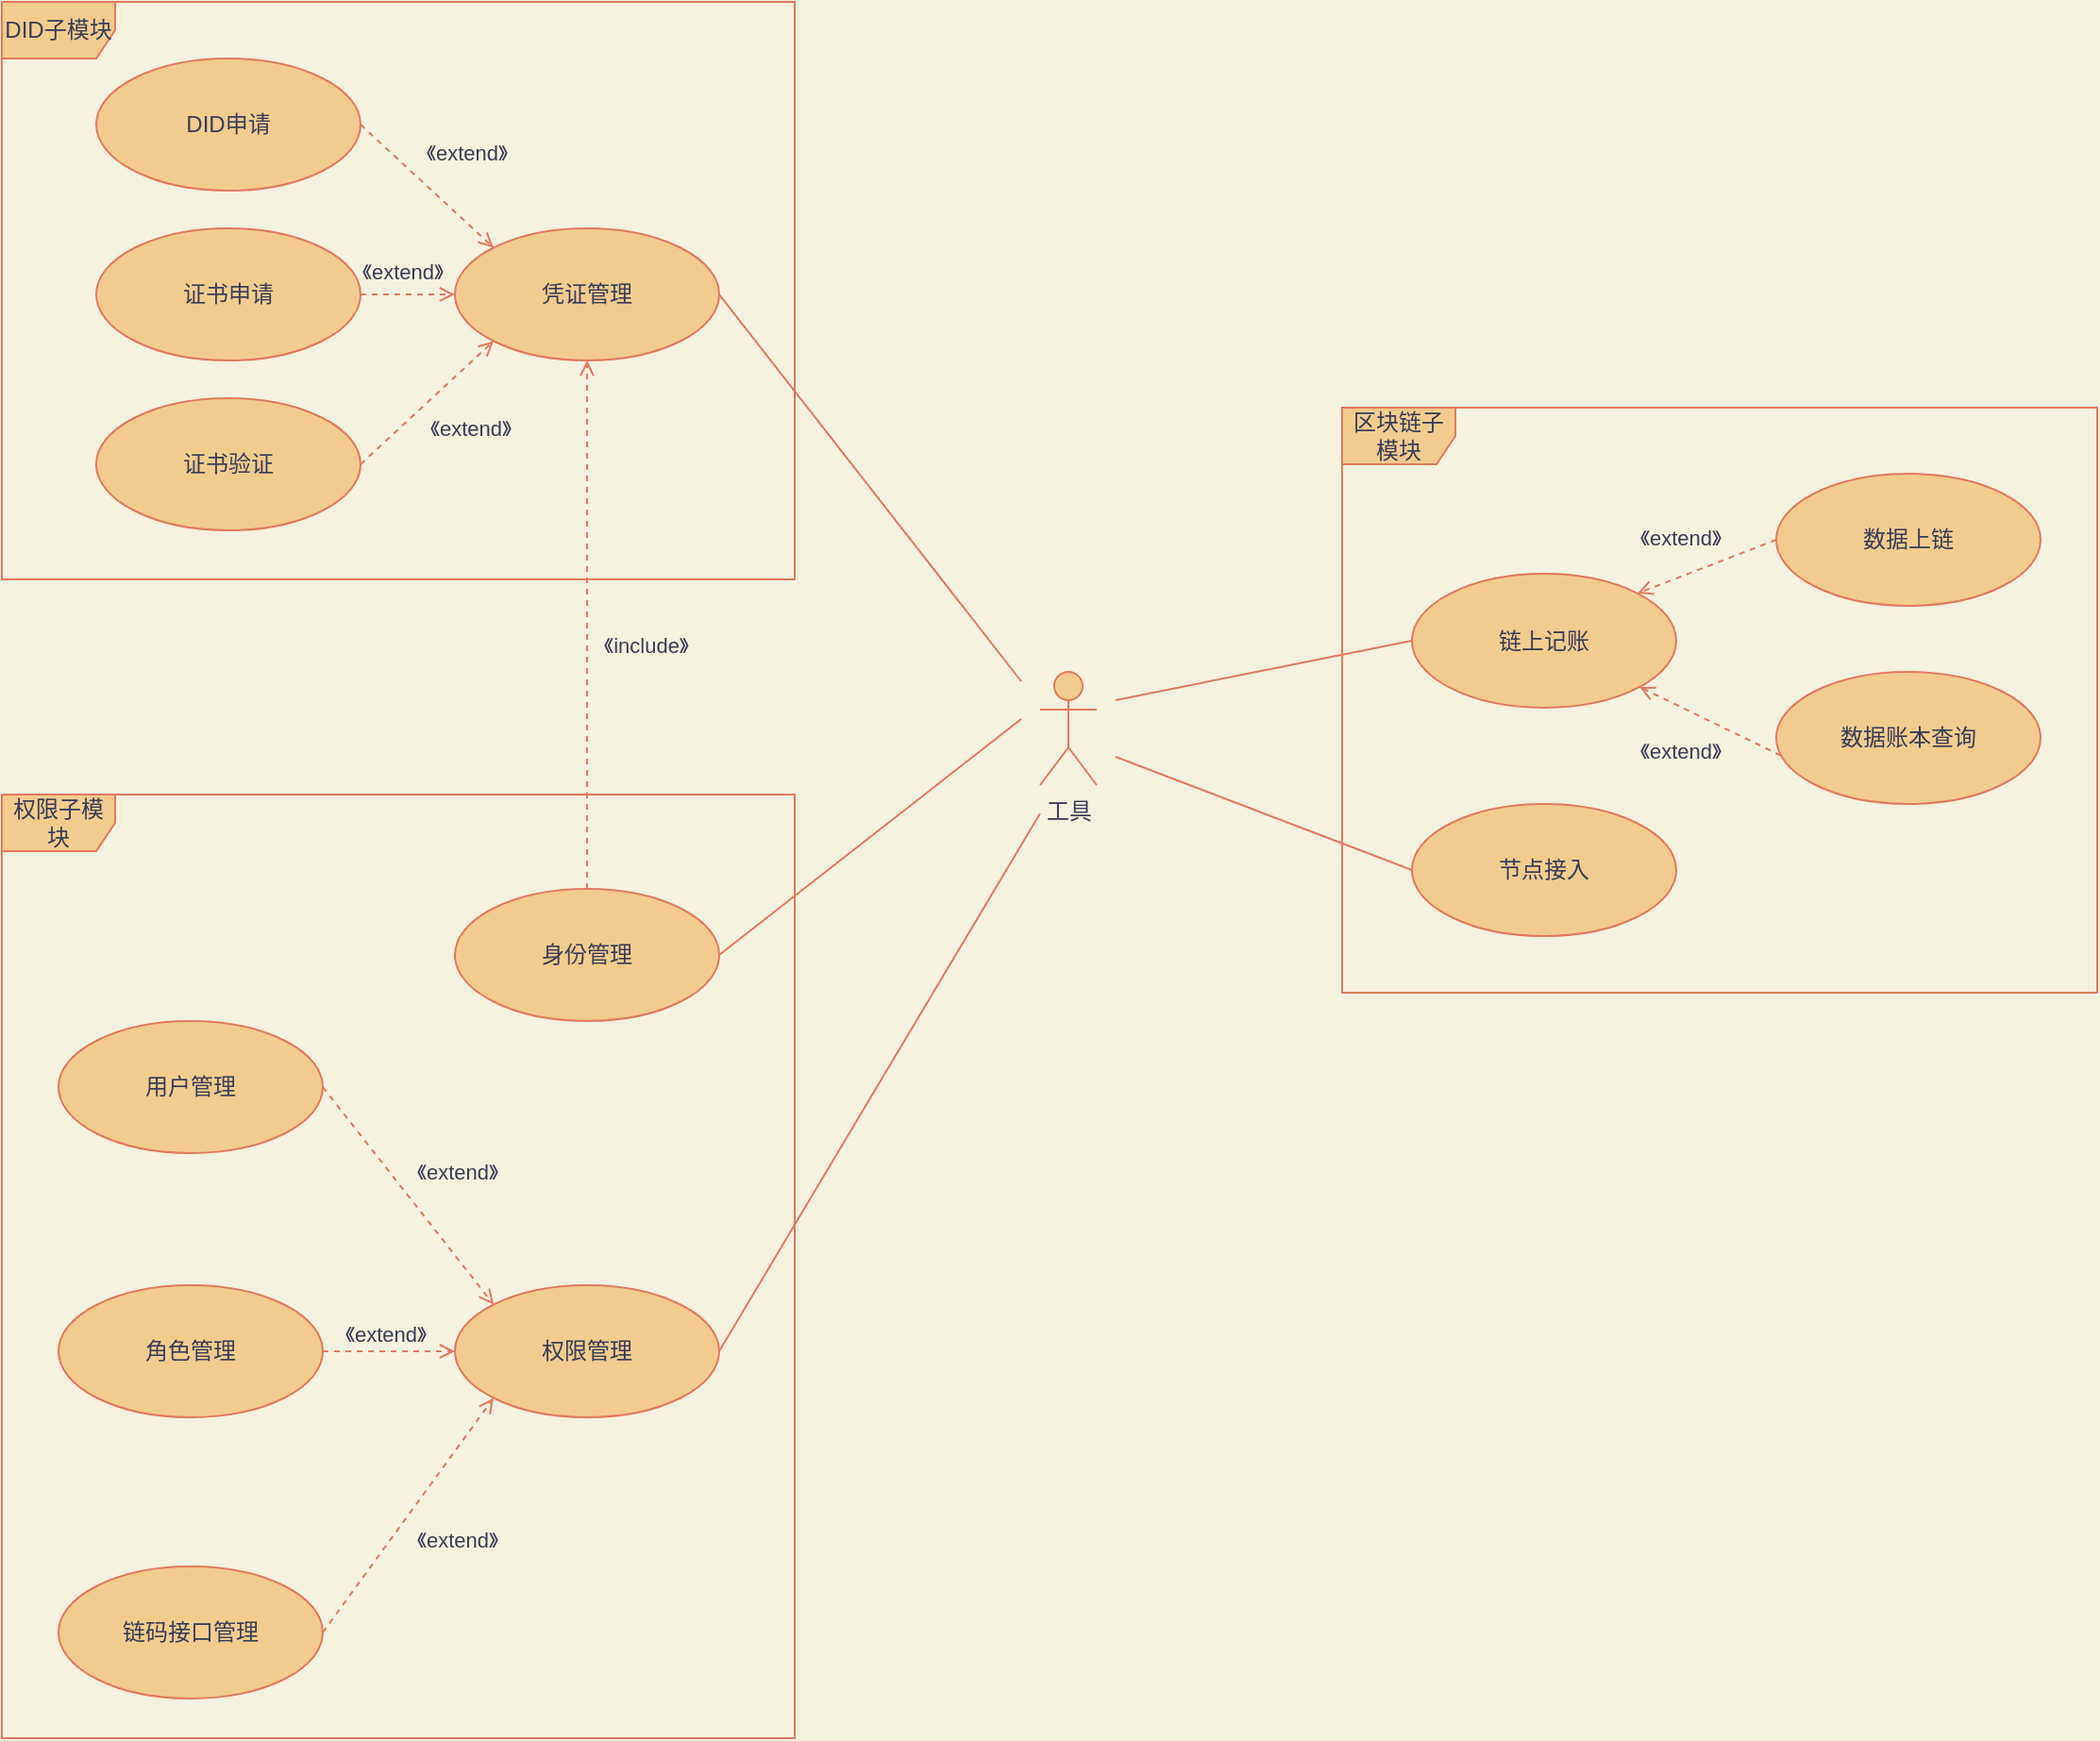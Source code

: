 <mxfile version="17.4.6" type="github">
  <diagram id="xLrxN7qdRLbKj17vMsjt" name="Page-1">
    <mxGraphModel dx="1727" dy="1104" grid="1" gridSize="10" guides="1" tooltips="1" connect="1" arrows="1" fold="1" page="1" pageScale="1" pageWidth="827" pageHeight="1169" background="#F4F1DE" math="0" shadow="0">
      <root>
        <mxCell id="0" />
        <mxCell id="1" parent="0" />
        <mxCell id="vrofdaubJKx59XDA9M5S-1" value="DID子模块" style="shape=umlFrame;whiteSpace=wrap;html=1;fillColor=#F2CC8F;strokeColor=#E07A5F;fontColor=#393C56;" parent="1" vertex="1">
          <mxGeometry x="80" y="340" width="420" height="306" as="geometry" />
        </mxCell>
        <mxCell id="vrofdaubJKx59XDA9M5S-18" value="DID申请" style="ellipse;whiteSpace=wrap;html=1;fillColor=#F2CC8F;strokeColor=#E07A5F;fontColor=#393C56;" parent="1" vertex="1">
          <mxGeometry x="130" y="370" width="140" height="70" as="geometry" />
        </mxCell>
        <mxCell id="vrofdaubJKx59XDA9M5S-20" value="证书验证" style="ellipse;whiteSpace=wrap;html=1;fillColor=#F2CC8F;strokeColor=#E07A5F;fontColor=#393C56;" parent="1" vertex="1">
          <mxGeometry x="130" y="550" width="140" height="70" as="geometry" />
        </mxCell>
        <mxCell id="vrofdaubJKx59XDA9M5S-22" value="" style="endArrow=open;html=1;rounded=0;dashed=1;exitX=1;exitY=0.5;exitDx=0;exitDy=0;endFill=0;labelBackgroundColor=#F4F1DE;strokeColor=#E07A5F;fontColor=#393C56;" parent="1" source="vrofdaubJKx59XDA9M5S-19" target="vrofdaubJKx59XDA9M5S-17" edge="1">
          <mxGeometry width="50" height="50" relative="1" as="geometry">
            <mxPoint x="410" y="640" as="sourcePoint" />
            <mxPoint x="460" y="590" as="targetPoint" />
          </mxGeometry>
        </mxCell>
        <mxCell id="vrofdaubJKx59XDA9M5S-25" value="《extend》" style="edgeLabel;html=1;align=center;verticalAlign=middle;resizable=0;points=[];labelBackgroundColor=#F4F1DE;fontColor=#393C56;" parent="vrofdaubJKx59XDA9M5S-22" vertex="1" connectable="0">
          <mxGeometry x="-0.48" y="1" relative="1" as="geometry">
            <mxPoint x="9" y="-11" as="offset" />
          </mxGeometry>
        </mxCell>
        <mxCell id="vrofdaubJKx59XDA9M5S-27" value="权限子模块" style="shape=umlFrame;whiteSpace=wrap;html=1;fillColor=#F2CC8F;strokeColor=#E07A5F;fontColor=#393C56;" parent="1" vertex="1">
          <mxGeometry x="80" y="760" width="420" height="500" as="geometry" />
        </mxCell>
        <mxCell id="vrofdaubJKx59XDA9M5S-28" value="身份管理" style="ellipse;whiteSpace=wrap;html=1;fillColor=#F2CC8F;strokeColor=#E07A5F;fontColor=#393C56;" parent="1" vertex="1">
          <mxGeometry x="320" y="810" width="140" height="70" as="geometry" />
        </mxCell>
        <mxCell id="vrofdaubJKx59XDA9M5S-29" value="权限管理" style="ellipse;whiteSpace=wrap;html=1;fillColor=#F2CC8F;strokeColor=#E07A5F;fontColor=#393C56;" parent="1" vertex="1">
          <mxGeometry x="320" y="1020" width="140" height="70" as="geometry" />
        </mxCell>
        <mxCell id="vrofdaubJKx59XDA9M5S-30" value="工具" style="shape=umlActor;verticalLabelPosition=bottom;verticalAlign=top;html=1;fillColor=#F2CC8F;strokeColor=#E07A5F;fontColor=#393C56;" parent="1" vertex="1">
          <mxGeometry x="630" y="695" width="30" height="60" as="geometry" />
        </mxCell>
        <mxCell id="vrofdaubJKx59XDA9M5S-31" value="区块链子模块" style="shape=umlFrame;whiteSpace=wrap;html=1;fillColor=#F2CC8F;strokeColor=#E07A5F;fontColor=#393C56;" parent="1" vertex="1">
          <mxGeometry x="790" y="555" width="400" height="310" as="geometry" />
        </mxCell>
        <mxCell id="vrofdaubJKx59XDA9M5S-32" value="链上记账" style="ellipse;whiteSpace=wrap;html=1;fillColor=#F2CC8F;strokeColor=#E07A5F;fontColor=#393C56;" parent="1" vertex="1">
          <mxGeometry x="827" y="643" width="140" height="71" as="geometry" />
        </mxCell>
        <mxCell id="vrofdaubJKx59XDA9M5S-33" value="节点接入" style="ellipse;whiteSpace=wrap;html=1;fillColor=#F2CC8F;strokeColor=#E07A5F;fontColor=#393C56;" parent="1" vertex="1">
          <mxGeometry x="827" y="765" width="140" height="70" as="geometry" />
        </mxCell>
        <mxCell id="vrofdaubJKx59XDA9M5S-34" value="数据上链" style="ellipse;whiteSpace=wrap;html=1;fillColor=#F2CC8F;strokeColor=#E07A5F;fontColor=#393C56;" parent="1" vertex="1">
          <mxGeometry x="1020" y="590" width="140" height="70" as="geometry" />
        </mxCell>
        <mxCell id="vrofdaubJKx59XDA9M5S-35" value="数据账本查询" style="ellipse;whiteSpace=wrap;html=1;fillColor=#F2CC8F;strokeColor=#E07A5F;fontColor=#393C56;" parent="1" vertex="1">
          <mxGeometry x="1020" y="695" width="140" height="70" as="geometry" />
        </mxCell>
        <mxCell id="vrofdaubJKx59XDA9M5S-36" value="" style="endArrow=open;html=1;rounded=0;dashed=1;exitX=0;exitY=0.5;exitDx=0;exitDy=0;entryX=1;entryY=0;entryDx=0;entryDy=0;endFill=0;labelBackgroundColor=#F4F1DE;strokeColor=#E07A5F;fontColor=#393C56;" parent="1" source="vrofdaubJKx59XDA9M5S-34" target="vrofdaubJKx59XDA9M5S-32" edge="1">
          <mxGeometry width="50" height="50" relative="1" as="geometry">
            <mxPoint x="920" y="625" as="sourcePoint" />
            <mxPoint x="970" y="575" as="targetPoint" />
          </mxGeometry>
        </mxCell>
        <mxCell id="vrofdaubJKx59XDA9M5S-38" value="《extend》" style="edgeLabel;html=1;align=center;verticalAlign=middle;resizable=0;points=[];labelBackgroundColor=#F4F1DE;fontColor=#393C56;" parent="vrofdaubJKx59XDA9M5S-36" vertex="1" connectable="0">
          <mxGeometry x="-0.366" y="1" relative="1" as="geometry">
            <mxPoint x="-28" y="-11" as="offset" />
          </mxGeometry>
        </mxCell>
        <mxCell id="vrofdaubJKx59XDA9M5S-37" value="" style="endArrow=open;html=1;rounded=0;dashed=1;exitX=0.017;exitY=0.633;exitDx=0;exitDy=0;exitPerimeter=0;endFill=0;labelBackgroundColor=#F4F1DE;strokeColor=#E07A5F;fontColor=#393C56;" parent="1" source="vrofdaubJKx59XDA9M5S-35" target="vrofdaubJKx59XDA9M5S-32" edge="1">
          <mxGeometry width="50" height="50" relative="1" as="geometry">
            <mxPoint x="1000" y="995" as="sourcePoint" />
            <mxPoint x="1050" y="945" as="targetPoint" />
          </mxGeometry>
        </mxCell>
        <mxCell id="vrofdaubJKx59XDA9M5S-39" value="《extend》" style="edgeLabel;html=1;align=center;verticalAlign=middle;resizable=0;points=[];labelBackgroundColor=#F4F1DE;fontColor=#393C56;" parent="vrofdaubJKx59XDA9M5S-37" vertex="1" connectable="0">
          <mxGeometry x="-0.418" y="3" relative="1" as="geometry">
            <mxPoint x="-31" y="5" as="offset" />
          </mxGeometry>
        </mxCell>
        <mxCell id="vrofdaubJKx59XDA9M5S-40" value="" style="endArrow=none;html=1;rounded=0;entryX=0;entryY=0.5;entryDx=0;entryDy=0;labelBackgroundColor=#F4F1DE;strokeColor=#E07A5F;fontColor=#393C56;" parent="1" target="vrofdaubJKx59XDA9M5S-32" edge="1">
          <mxGeometry width="50" height="50" relative="1" as="geometry">
            <mxPoint x="670" y="710" as="sourcePoint" />
            <mxPoint x="740" y="810" as="targetPoint" />
          </mxGeometry>
        </mxCell>
        <mxCell id="vrofdaubJKx59XDA9M5S-41" value="" style="endArrow=none;html=1;rounded=0;entryX=0;entryY=0.5;entryDx=0;entryDy=0;labelBackgroundColor=#F4F1DE;strokeColor=#E07A5F;fontColor=#393C56;" parent="1" target="vrofdaubJKx59XDA9M5S-33" edge="1">
          <mxGeometry width="50" height="50" relative="1" as="geometry">
            <mxPoint x="670" y="740" as="sourcePoint" />
            <mxPoint x="850" y="990" as="targetPoint" />
          </mxGeometry>
        </mxCell>
        <mxCell id="vrofdaubJKx59XDA9M5S-43" value="" style="endArrow=none;html=1;rounded=0;exitX=1;exitY=0.5;exitDx=0;exitDy=0;labelBackgroundColor=#F4F1DE;strokeColor=#E07A5F;fontColor=#393C56;" parent="1" source="vrofdaubJKx59XDA9M5S-17" edge="1">
          <mxGeometry width="50" height="50" relative="1" as="geometry">
            <mxPoint x="710" y="430" as="sourcePoint" />
            <mxPoint x="620" y="700" as="targetPoint" />
          </mxGeometry>
        </mxCell>
        <mxCell id="vrofdaubJKx59XDA9M5S-44" value="" style="endArrow=none;html=1;rounded=0;exitX=1;exitY=0.5;exitDx=0;exitDy=0;labelBackgroundColor=#F4F1DE;strokeColor=#E07A5F;fontColor=#393C56;" parent="1" source="vrofdaubJKx59XDA9M5S-28" edge="1">
          <mxGeometry width="50" height="50" relative="1" as="geometry">
            <mxPoint x="660" y="960" as="sourcePoint" />
            <mxPoint x="620" y="720" as="targetPoint" />
          </mxGeometry>
        </mxCell>
        <mxCell id="vrofdaubJKx59XDA9M5S-45" value="" style="endArrow=none;html=1;rounded=0;exitX=1;exitY=0.5;exitDx=0;exitDy=0;labelBackgroundColor=#F4F1DE;strokeColor=#E07A5F;fontColor=#393C56;" parent="1" source="vrofdaubJKx59XDA9M5S-29" edge="1">
          <mxGeometry width="50" height="50" relative="1" as="geometry">
            <mxPoint x="710" y="1030" as="sourcePoint" />
            <mxPoint x="630" y="770" as="targetPoint" />
          </mxGeometry>
        </mxCell>
        <mxCell id="vrofdaubJKx59XDA9M5S-48" value="" style="endArrow=open;html=1;rounded=0;exitX=0.5;exitY=0;exitDx=0;exitDy=0;entryX=0.5;entryY=1;entryDx=0;entryDy=0;endFill=0;dashed=1;labelBackgroundColor=#F4F1DE;strokeColor=#E07A5F;fontColor=#393C56;" parent="1" source="vrofdaubJKx59XDA9M5S-28" target="vrofdaubJKx59XDA9M5S-17" edge="1">
          <mxGeometry width="50" height="50" relative="1" as="geometry">
            <mxPoint x="310" y="730" as="sourcePoint" />
            <mxPoint x="360" y="680" as="targetPoint" />
          </mxGeometry>
        </mxCell>
        <mxCell id="vrofdaubJKx59XDA9M5S-49" value="《include》" style="edgeLabel;html=1;align=center;verticalAlign=middle;resizable=0;points=[];labelBackgroundColor=#F4F1DE;fontColor=#393C56;" parent="vrofdaubJKx59XDA9M5S-48" vertex="1" connectable="0">
          <mxGeometry x="-0.345" y="2" relative="1" as="geometry">
            <mxPoint x="33" y="-38" as="offset" />
          </mxGeometry>
        </mxCell>
        <mxCell id="vrofdaubJKx59XDA9M5S-50" value="用户管理" style="ellipse;whiteSpace=wrap;html=1;fillColor=#F2CC8F;strokeColor=#E07A5F;fontColor=#393C56;" parent="1" vertex="1">
          <mxGeometry x="110" y="880" width="140" height="70" as="geometry" />
        </mxCell>
        <mxCell id="vrofdaubJKx59XDA9M5S-51" value="角色管理" style="ellipse;whiteSpace=wrap;html=1;fillColor=#F2CC8F;strokeColor=#E07A5F;fontColor=#393C56;" parent="1" vertex="1">
          <mxGeometry x="110" y="1020" width="140" height="70" as="geometry" />
        </mxCell>
        <mxCell id="vrofdaubJKx59XDA9M5S-54" value="" style="endArrow=open;html=1;rounded=0;dashed=1;exitX=1;exitY=0.5;exitDx=0;exitDy=0;endFill=0;entryX=0;entryY=0;entryDx=0;entryDy=0;labelBackgroundColor=#F4F1DE;strokeColor=#E07A5F;fontColor=#393C56;" parent="1" source="vrofdaubJKx59XDA9M5S-50" target="vrofdaubJKx59XDA9M5S-29" edge="1">
          <mxGeometry width="50" height="50" relative="1" as="geometry">
            <mxPoint x="430" y="940" as="sourcePoint" />
            <mxPoint x="480" y="890" as="targetPoint" />
          </mxGeometry>
        </mxCell>
        <mxCell id="vrofdaubJKx59XDA9M5S-58" value="《extend》" style="edgeLabel;html=1;align=center;verticalAlign=middle;resizable=0;points=[];labelBackgroundColor=#F4F1DE;fontColor=#393C56;" parent="vrofdaubJKx59XDA9M5S-54" vertex="1" connectable="0">
          <mxGeometry x="-0.55" relative="1" as="geometry">
            <mxPoint x="50" y="19" as="offset" />
          </mxGeometry>
        </mxCell>
        <mxCell id="vrofdaubJKx59XDA9M5S-55" value="" style="endArrow=open;html=1;rounded=0;dashed=1;exitX=1;exitY=0.5;exitDx=0;exitDy=0;entryX=0;entryY=0.5;entryDx=0;entryDy=0;endFill=0;labelBackgroundColor=#F4F1DE;strokeColor=#E07A5F;fontColor=#393C56;" parent="1" source="vrofdaubJKx59XDA9M5S-51" target="vrofdaubJKx59XDA9M5S-29" edge="1">
          <mxGeometry width="50" height="50" relative="1" as="geometry">
            <mxPoint x="690" y="1130" as="sourcePoint" />
            <mxPoint x="740" y="1080" as="targetPoint" />
          </mxGeometry>
        </mxCell>
        <mxCell id="vrofdaubJKx59XDA9M5S-59" value="《extend》" style="edgeLabel;html=1;align=center;verticalAlign=middle;resizable=0;points=[];labelBackgroundColor=#F4F1DE;fontColor=#393C56;" parent="vrofdaubJKx59XDA9M5S-55" vertex="1" connectable="0">
          <mxGeometry x="-0.62" y="-2" relative="1" as="geometry">
            <mxPoint x="19" y="-11" as="offset" />
          </mxGeometry>
        </mxCell>
        <mxCell id="vrofdaubJKx59XDA9M5S-56" value="" style="endArrow=open;html=1;rounded=0;dashed=1;exitX=1;exitY=0.5;exitDx=0;exitDy=0;entryX=0;entryY=1;entryDx=0;entryDy=0;endFill=0;labelBackgroundColor=#F4F1DE;strokeColor=#E07A5F;fontColor=#393C56;" parent="1" source="vrofdaubJKx59XDA9M5S-52" target="vrofdaubJKx59XDA9M5S-29" edge="1">
          <mxGeometry width="50" height="50" relative="1" as="geometry">
            <mxPoint x="630" y="1090" as="sourcePoint" />
            <mxPoint x="680" y="1040" as="targetPoint" />
          </mxGeometry>
        </mxCell>
        <mxCell id="vrofdaubJKx59XDA9M5S-60" value="《extend》" style="edgeLabel;html=1;align=center;verticalAlign=middle;resizable=0;points=[];labelBackgroundColor=#F4F1DE;fontColor=#393C56;" parent="vrofdaubJKx59XDA9M5S-56" vertex="1" connectable="0">
          <mxGeometry x="-0.564" y="-1" relative="1" as="geometry">
            <mxPoint x="50" y="-23" as="offset" />
          </mxGeometry>
        </mxCell>
        <mxCell id="vrofdaubJKx59XDA9M5S-19" value="证书申请" style="ellipse;whiteSpace=wrap;html=1;fillColor=#F2CC8F;strokeColor=#E07A5F;fontColor=#393C56;" parent="1" vertex="1">
          <mxGeometry x="130" y="460" width="140" height="70" as="geometry" />
        </mxCell>
        <mxCell id="vrofdaubJKx59XDA9M5S-17" value="凭证管理" style="ellipse;whiteSpace=wrap;html=1;fillColor=#F2CC8F;strokeColor=#E07A5F;fontColor=#393C56;" parent="1" vertex="1">
          <mxGeometry x="320" y="460" width="140" height="70" as="geometry" />
        </mxCell>
        <mxCell id="vrofdaubJKx59XDA9M5S-21" value="" style="endArrow=open;html=1;rounded=0;dashed=1;exitX=1;exitY=0.5;exitDx=0;exitDy=0;entryX=0;entryY=0;entryDx=0;entryDy=0;endFill=0;labelBackgroundColor=#F4F1DE;strokeColor=#E07A5F;fontColor=#393C56;" parent="1" source="vrofdaubJKx59XDA9M5S-18" target="vrofdaubJKx59XDA9M5S-17" edge="1">
          <mxGeometry width="50" height="50" relative="1" as="geometry">
            <mxPoint x="340" y="370" as="sourcePoint" />
            <mxPoint x="390" y="320" as="targetPoint" />
          </mxGeometry>
        </mxCell>
        <mxCell id="vrofdaubJKx59XDA9M5S-24" value="《extend》" style="edgeLabel;html=1;align=center;verticalAlign=middle;resizable=0;points=[];labelBackgroundColor=#F4F1DE;fontColor=#393C56;" parent="vrofdaubJKx59XDA9M5S-21" vertex="1" connectable="0">
          <mxGeometry x="-0.567" y="2" relative="1" as="geometry">
            <mxPoint x="39" y="2" as="offset" />
          </mxGeometry>
        </mxCell>
        <mxCell id="vrofdaubJKx59XDA9M5S-23" value="" style="endArrow=open;html=1;rounded=0;dashed=1;exitX=1;exitY=0.5;exitDx=0;exitDy=0;entryX=0;entryY=1;entryDx=0;entryDy=0;endFill=0;labelBackgroundColor=#F4F1DE;strokeColor=#E07A5F;fontColor=#393C56;" parent="1" source="vrofdaubJKx59XDA9M5S-20" target="vrofdaubJKx59XDA9M5S-17" edge="1">
          <mxGeometry width="50" height="50" relative="1" as="geometry">
            <mxPoint x="380" y="630" as="sourcePoint" />
            <mxPoint x="430" y="580" as="targetPoint" />
          </mxGeometry>
        </mxCell>
        <mxCell id="vrofdaubJKx59XDA9M5S-26" value="《extend》" style="edgeLabel;html=1;align=center;verticalAlign=middle;resizable=0;points=[];labelBackgroundColor=#F4F1DE;fontColor=#393C56;" parent="vrofdaubJKx59XDA9M5S-23" vertex="1" connectable="0">
          <mxGeometry x="0.295" y="1" relative="1" as="geometry">
            <mxPoint x="13" y="24" as="offset" />
          </mxGeometry>
        </mxCell>
        <mxCell id="vrofdaubJKx59XDA9M5S-52" value="链码接口管理" style="ellipse;whiteSpace=wrap;html=1;fillColor=#F2CC8F;strokeColor=#E07A5F;fontColor=#393C56;" parent="1" vertex="1">
          <mxGeometry x="110" y="1169" width="140" height="70" as="geometry" />
        </mxCell>
      </root>
    </mxGraphModel>
  </diagram>
</mxfile>
